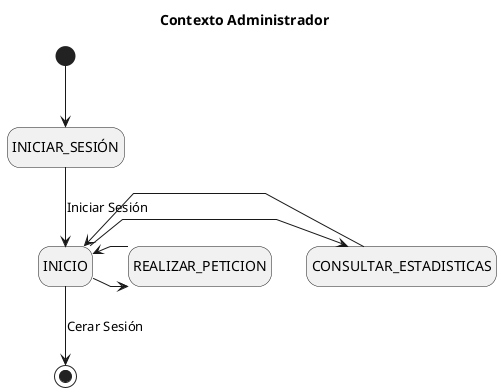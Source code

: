 @startuml Contexto
title Contexto Administrador

skinparam {
    NoteBackgroundColor #whiteSmoke
    NoteBorderColor #green
    linetype polyline
}

hide empty description

[*] --> INICIAR_SESIÓN
INICIAR_SESIÓN --> INICIO : Iniciar Sesión

INICIO -> CONSULTAR_ESTADISTICAS
INICIO <- CONSULTAR_ESTADISTICAS
INICIO -> REALIZAR_PETICION
INICIO <- REALIZAR_PETICION

INICIO --> [*] : Cerar Sesión

@enduml